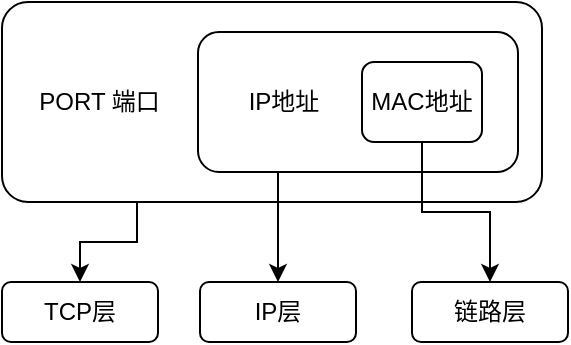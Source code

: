 <mxfile version="24.8.4">
  <diagram name="第 1 页" id="m2dObYod3vC3ta0hIUsG">
    <mxGraphModel dx="1158" dy="587" grid="1" gridSize="10" guides="1" tooltips="1" connect="1" arrows="1" fold="1" page="1" pageScale="1" pageWidth="1600" pageHeight="1200" math="0" shadow="0">
      <root>
        <mxCell id="0" />
        <mxCell id="1" parent="0" />
        <mxCell id="t_H4ScusPziJ7b-3OtiA-12" style="edgeStyle=orthogonalEdgeStyle;rounded=0;orthogonalLoop=1;jettySize=auto;html=1;exitX=0.25;exitY=1;exitDx=0;exitDy=0;entryX=0.5;entryY=0;entryDx=0;entryDy=0;" edge="1" parent="1" source="t_H4ScusPziJ7b-3OtiA-5" target="t_H4ScusPziJ7b-3OtiA-11">
          <mxGeometry relative="1" as="geometry" />
        </mxCell>
        <mxCell id="t_H4ScusPziJ7b-3OtiA-5" value="&amp;nbsp; &amp;nbsp; &amp;nbsp;PORT 端口" style="rounded=1;whiteSpace=wrap;html=1;arcSize=13;align=left;" vertex="1" parent="1">
          <mxGeometry x="260" y="180" width="270" height="100" as="geometry" />
        </mxCell>
        <mxCell id="t_H4ScusPziJ7b-3OtiA-10" style="edgeStyle=orthogonalEdgeStyle;rounded=0;orthogonalLoop=1;jettySize=auto;html=1;exitX=0.25;exitY=1;exitDx=0;exitDy=0;entryX=0.5;entryY=0;entryDx=0;entryDy=0;" edge="1" parent="1" source="t_H4ScusPziJ7b-3OtiA-4" target="t_H4ScusPziJ7b-3OtiA-9">
          <mxGeometry relative="1" as="geometry" />
        </mxCell>
        <mxCell id="t_H4ScusPziJ7b-3OtiA-4" value="&amp;nbsp; &amp;nbsp; &amp;nbsp; &amp;nbsp;IP地址" style="rounded=1;whiteSpace=wrap;html=1;align=left;" vertex="1" parent="1">
          <mxGeometry x="358" y="195" width="160" height="70" as="geometry" />
        </mxCell>
        <mxCell id="t_H4ScusPziJ7b-3OtiA-13" style="edgeStyle=orthogonalEdgeStyle;rounded=0;orthogonalLoop=1;jettySize=auto;html=1;exitX=0.5;exitY=1;exitDx=0;exitDy=0;" edge="1" parent="1" source="t_H4ScusPziJ7b-3OtiA-3" target="t_H4ScusPziJ7b-3OtiA-7">
          <mxGeometry relative="1" as="geometry" />
        </mxCell>
        <mxCell id="t_H4ScusPziJ7b-3OtiA-3" value="MAC地址" style="rounded=1;whiteSpace=wrap;html=1;" vertex="1" parent="1">
          <mxGeometry x="440" y="210" width="60" height="40" as="geometry" />
        </mxCell>
        <mxCell id="t_H4ScusPziJ7b-3OtiA-7" value="链路层" style="rounded=1;whiteSpace=wrap;html=1;" vertex="1" parent="1">
          <mxGeometry x="465" y="320" width="78" height="30" as="geometry" />
        </mxCell>
        <mxCell id="t_H4ScusPziJ7b-3OtiA-9" value="IP层" style="rounded=1;whiteSpace=wrap;html=1;" vertex="1" parent="1">
          <mxGeometry x="359" y="320" width="78" height="30" as="geometry" />
        </mxCell>
        <mxCell id="t_H4ScusPziJ7b-3OtiA-11" value="TCP层" style="rounded=1;whiteSpace=wrap;html=1;" vertex="1" parent="1">
          <mxGeometry x="260" y="320" width="78" height="30" as="geometry" />
        </mxCell>
      </root>
    </mxGraphModel>
  </diagram>
</mxfile>
